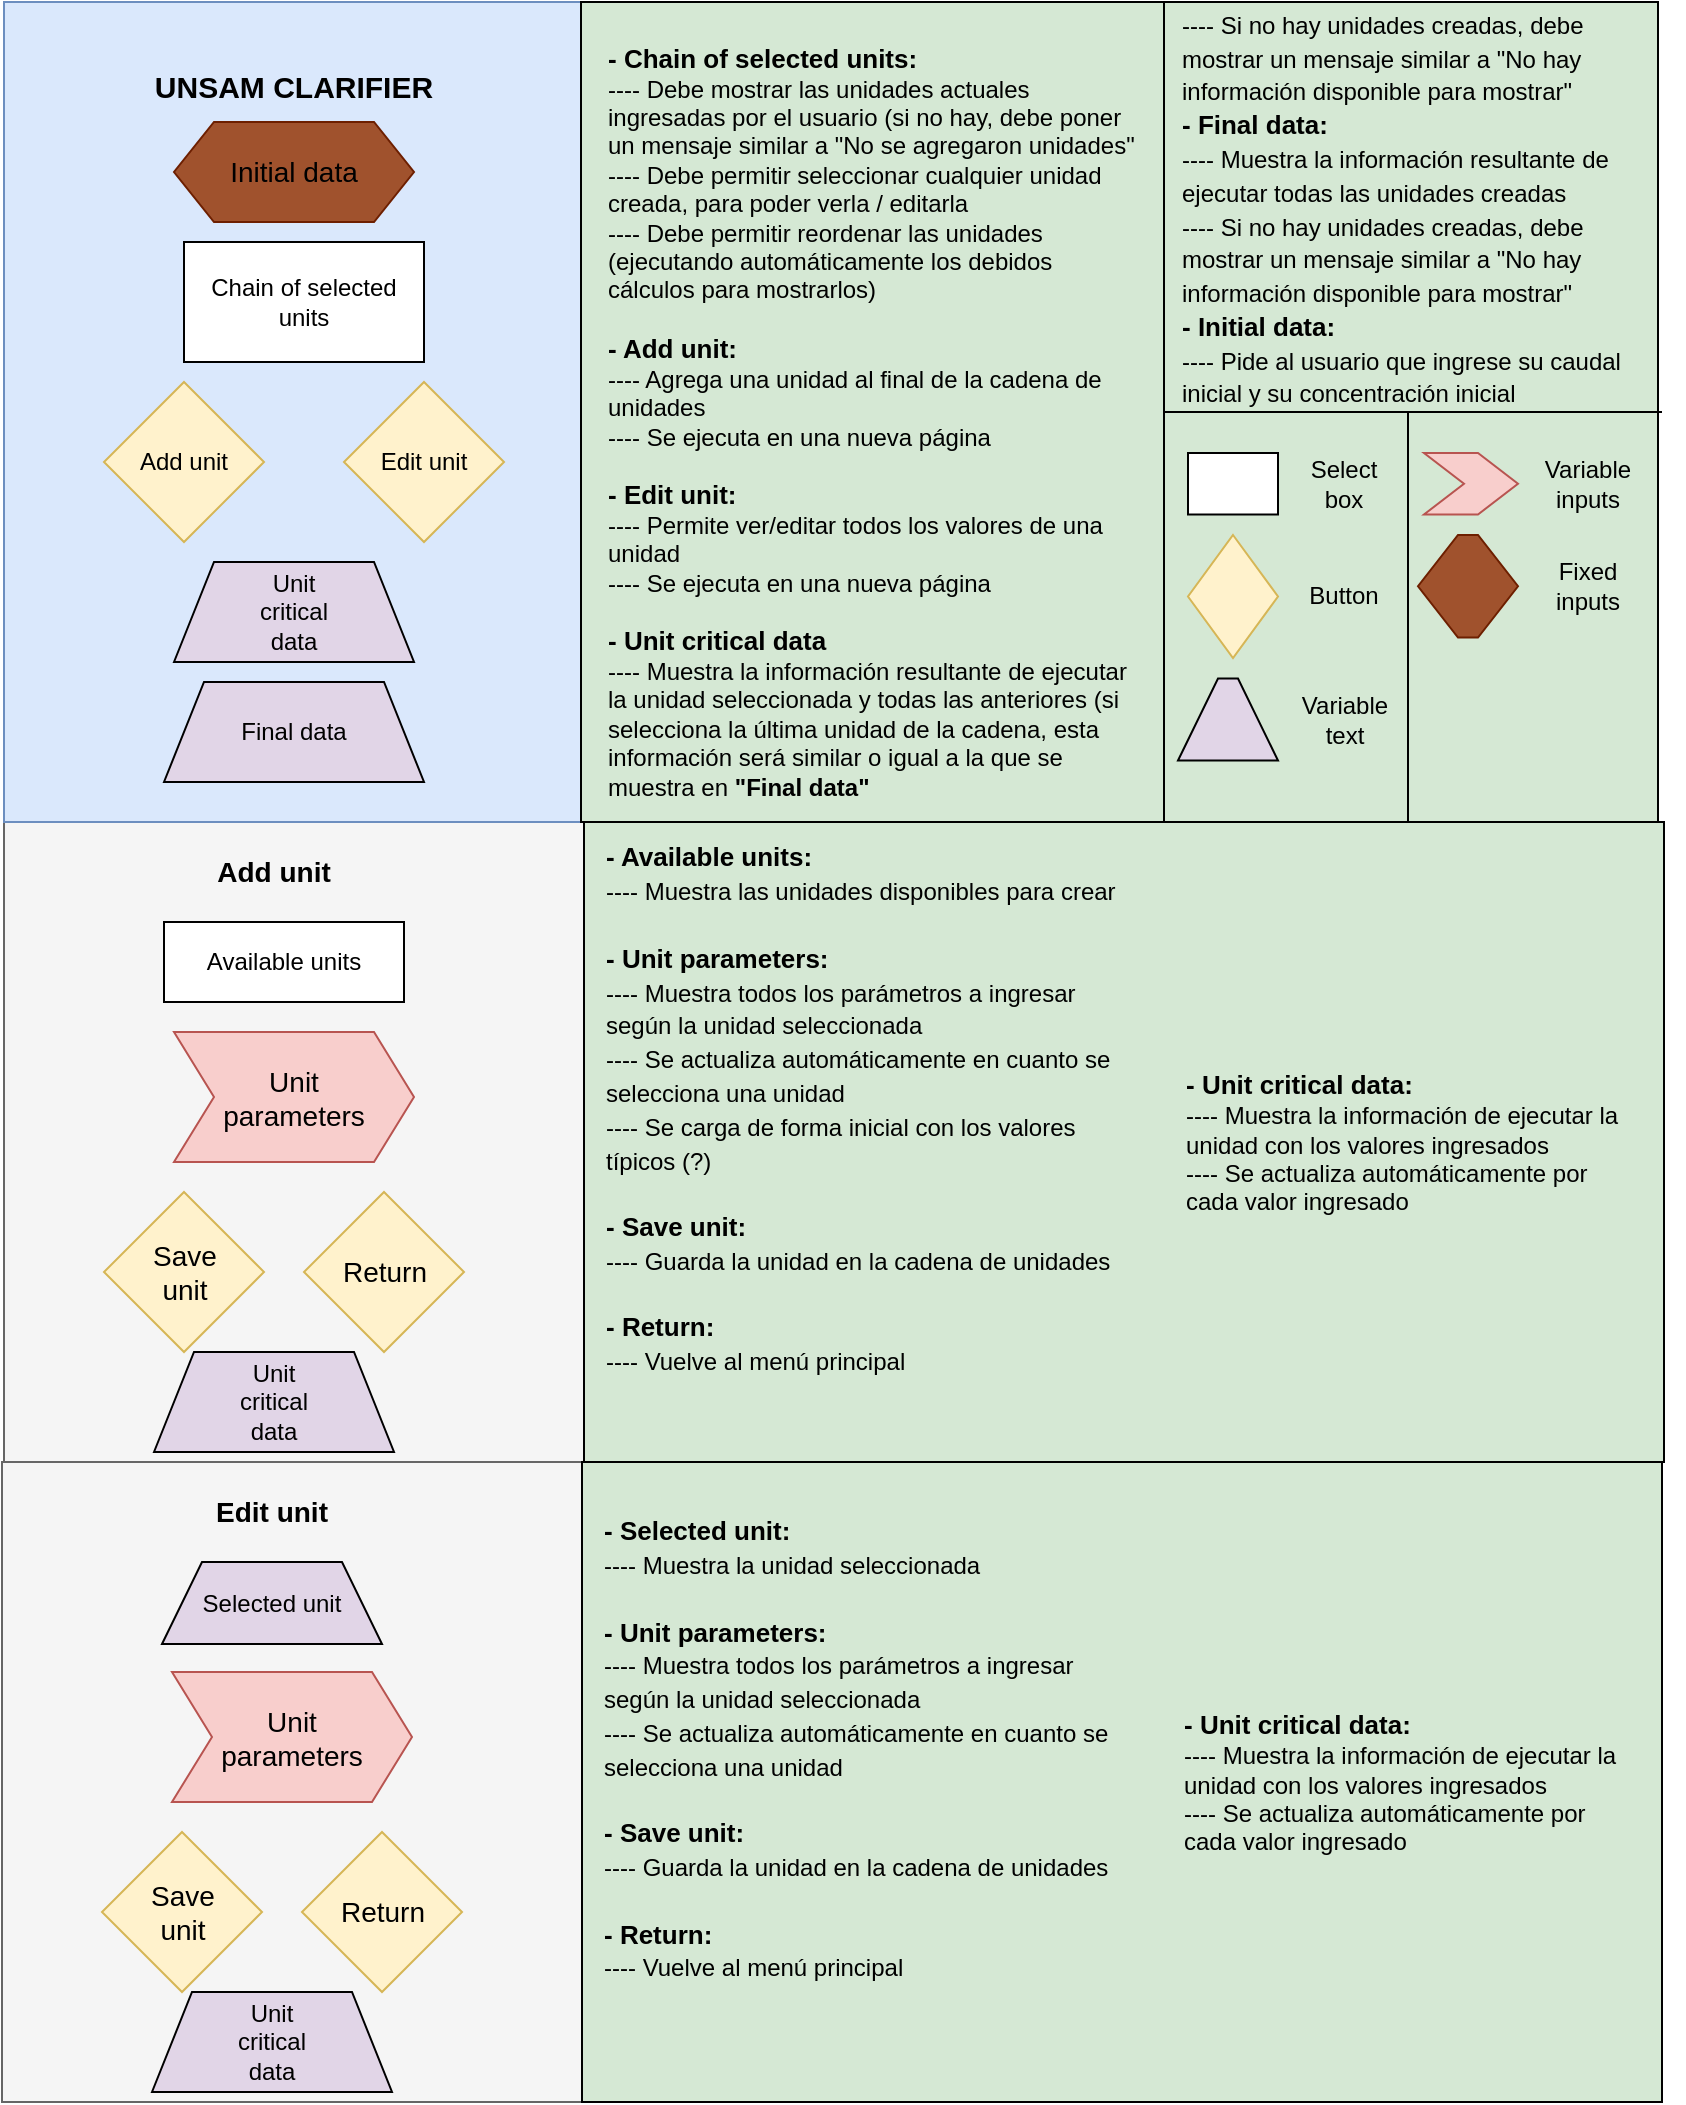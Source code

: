 <mxfile version="14.1.4" type="device"><diagram id="krlrtM19l2tLaouUrTxJ" name="Page-1"><mxGraphModel dx="1808" dy="1717" grid="1" gridSize="10" guides="1" tooltips="1" connect="1" arrows="1" fold="1" page="1" pageScale="1" pageWidth="827" pageHeight="1169" math="0" shadow="0"><root><mxCell id="0"/><mxCell id="1" parent="0"/><mxCell id="ChPlxtwinN_8SQfrpFUi-183" value="" style="group" vertex="1" connectable="0" parent="1"><mxGeometry y="400" width="830" height="320" as="geometry"/></mxCell><mxCell id="ChPlxtwinN_8SQfrpFUi-47" value="" style="rounded=0;whiteSpace=wrap;html=1;fillColor=#f5f5f5;align=center;strokeColor=#666666;fontColor=#333333;" vertex="1" parent="ChPlxtwinN_8SQfrpFUi-183"><mxGeometry width="290" height="320" as="geometry"/></mxCell><mxCell id="ChPlxtwinN_8SQfrpFUi-48" value="Add unit" style="text;html=1;strokeColor=none;fillColor=none;align=center;verticalAlign=middle;whiteSpace=wrap;rounded=0;fontSize=14;fontStyle=1" vertex="1" parent="ChPlxtwinN_8SQfrpFUi-183"><mxGeometry x="90" y="10" width="90" height="30" as="geometry"/></mxCell><mxCell id="ChPlxtwinN_8SQfrpFUi-123" value="" style="group;strokeColor=#82b366;fillColor=#D5E8D4;" vertex="1" connectable="0" parent="ChPlxtwinN_8SQfrpFUi-183"><mxGeometry x="80" y="50" width="120" height="40" as="geometry"/></mxCell><mxCell id="ChPlxtwinN_8SQfrpFUi-124" value="" style="rounded=0;whiteSpace=wrap;html=1;" vertex="1" parent="ChPlxtwinN_8SQfrpFUi-123"><mxGeometry width="120" height="40" as="geometry"/></mxCell><mxCell id="ChPlxtwinN_8SQfrpFUi-125" value="Available units" style="text;html=1;strokeColor=none;fillColor=none;align=center;verticalAlign=middle;whiteSpace=wrap;rounded=0;" vertex="1" parent="ChPlxtwinN_8SQfrpFUi-123"><mxGeometry width="120" height="40" as="geometry"/></mxCell><mxCell id="ChPlxtwinN_8SQfrpFUi-131" value="" style="shape=step;perimeter=stepPerimeter;whiteSpace=wrap;html=1;fixedSize=1;fillColor=#f8cecc;fontSize=14;align=center;strokeColor=#b85450;" vertex="1" parent="ChPlxtwinN_8SQfrpFUi-183"><mxGeometry x="85" y="105" width="120" height="65" as="geometry"/></mxCell><mxCell id="ChPlxtwinN_8SQfrpFUi-132" value="Unit parameters" style="text;html=1;strokeColor=none;fillColor=none;align=center;verticalAlign=middle;whiteSpace=wrap;rounded=0;fontSize=14;" vertex="1" parent="ChPlxtwinN_8SQfrpFUi-183"><mxGeometry x="110" y="112.5" width="70" height="50" as="geometry"/></mxCell><mxCell id="ChPlxtwinN_8SQfrpFUi-133" value="" style="rhombus;whiteSpace=wrap;html=1;fillColor=#fff2cc;fontSize=14;align=center;strokeColor=#d6b656;" vertex="1" parent="ChPlxtwinN_8SQfrpFUi-183"><mxGeometry x="50" y="185" width="80" height="80" as="geometry"/></mxCell><mxCell id="ChPlxtwinN_8SQfrpFUi-134" value="Save unit" style="text;html=1;strokeColor=none;fillColor=none;align=center;verticalAlign=middle;whiteSpace=wrap;rounded=0;fontSize=14;" vertex="1" parent="ChPlxtwinN_8SQfrpFUi-183"><mxGeometry x="67.5" y="210" width="45" height="30" as="geometry"/></mxCell><mxCell id="ChPlxtwinN_8SQfrpFUi-135" value="" style="rounded=0;whiteSpace=wrap;html=1;fillColor=#d5e8d4;fontSize=14;align=center;" vertex="1" parent="ChPlxtwinN_8SQfrpFUi-183"><mxGeometry x="290" width="540" height="320" as="geometry"/></mxCell><mxCell id="ChPlxtwinN_8SQfrpFUi-136" value="&lt;div style=&quot;text-align: left&quot;&gt;&lt;span&gt;&lt;font style=&quot;font-size: 13px&quot;&gt;&lt;b&gt;- Available units:&lt;/b&gt;&lt;/font&gt;&lt;/span&gt;&lt;/div&gt;&lt;div style=&quot;text-align: left&quot;&gt;&lt;span&gt;&lt;font style=&quot;font-size: 12px&quot;&gt;---- Muestra las unidades disponibles para crear&lt;/font&gt;&lt;/span&gt;&lt;/div&gt;&lt;div style=&quot;text-align: left&quot;&gt;&lt;span&gt;&lt;font style=&quot;font-size: 12px&quot;&gt;&lt;br&gt;&lt;/font&gt;&lt;/span&gt;&lt;/div&gt;&lt;div style=&quot;text-align: left&quot;&gt;&lt;span&gt;&lt;font size=&quot;1&quot;&gt;&lt;b style=&quot;font-size: 13px&quot;&gt;- Unit parameters:&lt;/b&gt;&lt;/font&gt;&lt;/span&gt;&lt;/div&gt;&lt;div style=&quot;text-align: left&quot;&gt;&lt;span&gt;&lt;font style=&quot;font-size: 12px&quot;&gt;---- Muestra todos los parámetros a ingresar según la unidad seleccionada&lt;/font&gt;&lt;/span&gt;&lt;/div&gt;&lt;div style=&quot;text-align: left&quot;&gt;&lt;font style=&quot;font-size: 12px&quot;&gt;---- Se actualiza automáticamente en cuanto se selecciona una unidad&lt;/font&gt;&lt;/div&gt;&lt;div style=&quot;text-align: left&quot;&gt;&lt;font style=&quot;font-size: 12px&quot;&gt;---- Se carga de forma inicial con los valores típicos (?)&lt;/font&gt;&lt;/div&gt;&lt;div style=&quot;text-align: left&quot;&gt;&lt;font style=&quot;font-size: 12px&quot;&gt;&lt;br&gt;&lt;/font&gt;&lt;/div&gt;&lt;div style=&quot;text-align: left&quot;&gt;&lt;font size=&quot;1&quot;&gt;&lt;b style=&quot;font-size: 13px&quot;&gt;- Save unit:&lt;/b&gt;&lt;/font&gt;&lt;/div&gt;&lt;div style=&quot;text-align: left&quot;&gt;&lt;span style=&quot;font-size: 12px&quot;&gt;---- Guarda la unidad en la cadena de unidades&lt;/span&gt;&lt;/div&gt;&lt;div style=&quot;text-align: left&quot;&gt;&lt;span style=&quot;font-size: 12px&quot;&gt;&lt;br&gt;&lt;/span&gt;&lt;/div&gt;&lt;div style=&quot;text-align: left&quot;&gt;&lt;b&gt;&lt;font style=&quot;font-size: 13px&quot;&gt;- Return:&lt;/font&gt;&lt;/b&gt;&lt;/div&gt;&lt;div style=&quot;text-align: left&quot;&gt;&lt;span style=&quot;font-size: 12px&quot;&gt;---- Vuelve al menú principal&lt;/span&gt;&lt;/div&gt;&lt;div style=&quot;text-align: left&quot;&gt;&lt;span style=&quot;font-size: 12px&quot;&gt;&lt;br&gt;&lt;/span&gt;&lt;/div&gt;&lt;div style=&quot;text-align: left&quot;&gt;&lt;br&gt;&lt;/div&gt;" style="text;html=1;strokeColor=none;fillColor=none;align=center;verticalAlign=middle;whiteSpace=wrap;rounded=0;fontSize=14;" vertex="1" parent="ChPlxtwinN_8SQfrpFUi-183"><mxGeometry x="300" y="10" width="270" height="300" as="geometry"/></mxCell><mxCell id="ChPlxtwinN_8SQfrpFUi-143" value="" style="rhombus;whiteSpace=wrap;html=1;fillColor=#fff2cc;fontSize=14;align=center;strokeColor=#d6b656;" vertex="1" parent="ChPlxtwinN_8SQfrpFUi-183"><mxGeometry x="150" y="185" width="80" height="80" as="geometry"/></mxCell><mxCell id="ChPlxtwinN_8SQfrpFUi-144" value="Return" style="text;html=1;strokeColor=none;fillColor=none;align=center;verticalAlign=middle;whiteSpace=wrap;rounded=0;fontSize=14;" vertex="1" parent="ChPlxtwinN_8SQfrpFUi-183"><mxGeometry x="167.5" y="210" width="45" height="30" as="geometry"/></mxCell><mxCell id="ChPlxtwinN_8SQfrpFUi-180" value="" style="shape=trapezoid;perimeter=trapezoidPerimeter;whiteSpace=wrap;html=1;fixedSize=1;fillColor=#E1D5E7;gradientColor=none;align=center;" vertex="1" parent="ChPlxtwinN_8SQfrpFUi-183"><mxGeometry x="75" y="265" width="120" height="50" as="geometry"/></mxCell><mxCell id="ChPlxtwinN_8SQfrpFUi-181" value="Unit critical data" style="text;html=1;strokeColor=none;fillColor=none;align=center;verticalAlign=middle;whiteSpace=wrap;rounded=0;" vertex="1" parent="ChPlxtwinN_8SQfrpFUi-183"><mxGeometry x="115" y="265" width="40" height="50" as="geometry"/></mxCell><mxCell id="ChPlxtwinN_8SQfrpFUi-182" value="&lt;div style=&quot;text-align: left&quot;&gt;&lt;b&gt;&lt;font style=&quot;font-size: 13px&quot;&gt;- Unit critical data:&lt;/font&gt;&lt;/b&gt;&lt;/div&gt;&lt;div style=&quot;text-align: left ; font-size: 12px&quot;&gt;&lt;font style=&quot;font-size: 12px&quot;&gt;---- Muestra la información de ejecutar la unidad con los valores ingresados&lt;/font&gt;&lt;/div&gt;&lt;div style=&quot;text-align: left ; font-size: 12px&quot;&gt;&lt;font style=&quot;font-size: 12px&quot;&gt;---- Se actualiza automáticamente por cada valor ingresado&lt;/font&gt;&lt;/div&gt;" style="text;html=1;strokeColor=none;fillColor=none;align=center;verticalAlign=middle;whiteSpace=wrap;rounded=0;fontSize=14;" vertex="1" parent="ChPlxtwinN_8SQfrpFUi-183"><mxGeometry x="590" y="10" width="230" height="300" as="geometry"/></mxCell><mxCell id="ChPlxtwinN_8SQfrpFUi-184" value="" style="group" vertex="1" connectable="0" parent="1"><mxGeometry x="-1" y="720" width="830" height="320" as="geometry"/></mxCell><mxCell id="ChPlxtwinN_8SQfrpFUi-185" value="" style="rounded=0;whiteSpace=wrap;html=1;fillColor=#f5f5f5;align=center;strokeColor=#666666;fontColor=#333333;" vertex="1" parent="ChPlxtwinN_8SQfrpFUi-184"><mxGeometry width="290" height="320" as="geometry"/></mxCell><mxCell id="ChPlxtwinN_8SQfrpFUi-186" value="Edit unit" style="text;html=1;strokeColor=none;fillColor=none;align=center;verticalAlign=middle;whiteSpace=wrap;rounded=0;fontSize=14;fontStyle=1" vertex="1" parent="ChPlxtwinN_8SQfrpFUi-184"><mxGeometry x="90" y="10" width="90" height="30" as="geometry"/></mxCell><mxCell id="ChPlxtwinN_8SQfrpFUi-190" value="" style="shape=step;perimeter=stepPerimeter;whiteSpace=wrap;html=1;fixedSize=1;fillColor=#f8cecc;fontSize=14;align=center;strokeColor=#b85450;" vertex="1" parent="ChPlxtwinN_8SQfrpFUi-184"><mxGeometry x="85" y="105" width="120" height="65" as="geometry"/></mxCell><mxCell id="ChPlxtwinN_8SQfrpFUi-191" value="Unit parameters" style="text;html=1;strokeColor=none;fillColor=none;align=center;verticalAlign=middle;whiteSpace=wrap;rounded=0;fontSize=14;" vertex="1" parent="ChPlxtwinN_8SQfrpFUi-184"><mxGeometry x="110" y="112.5" width="70" height="50" as="geometry"/></mxCell><mxCell id="ChPlxtwinN_8SQfrpFUi-192" value="" style="rhombus;whiteSpace=wrap;html=1;fillColor=#fff2cc;fontSize=14;align=center;strokeColor=#d6b656;" vertex="1" parent="ChPlxtwinN_8SQfrpFUi-184"><mxGeometry x="50" y="185" width="80" height="80" as="geometry"/></mxCell><mxCell id="ChPlxtwinN_8SQfrpFUi-193" value="Save unit" style="text;html=1;strokeColor=none;fillColor=none;align=center;verticalAlign=middle;whiteSpace=wrap;rounded=0;fontSize=14;" vertex="1" parent="ChPlxtwinN_8SQfrpFUi-184"><mxGeometry x="67.5" y="210" width="45" height="30" as="geometry"/></mxCell><mxCell id="ChPlxtwinN_8SQfrpFUi-194" value="" style="rounded=0;whiteSpace=wrap;html=1;fillColor=#d5e8d4;fontSize=14;align=center;" vertex="1" parent="ChPlxtwinN_8SQfrpFUi-184"><mxGeometry x="290" width="540" height="320" as="geometry"/></mxCell><mxCell id="ChPlxtwinN_8SQfrpFUi-195" value="&lt;div style=&quot;text-align: left&quot;&gt;&lt;span&gt;&lt;font style=&quot;font-size: 13px&quot;&gt;&lt;b&gt;- Selected unit:&lt;/b&gt;&lt;/font&gt;&lt;/span&gt;&lt;/div&gt;&lt;div style=&quot;text-align: left&quot;&gt;&lt;span&gt;&lt;font style=&quot;font-size: 12px&quot;&gt;---- Muestra la unidad seleccionada&lt;/font&gt;&lt;/span&gt;&lt;/div&gt;&lt;div style=&quot;text-align: left&quot;&gt;&lt;span&gt;&lt;font style=&quot;font-size: 12px&quot;&gt;&lt;br&gt;&lt;/font&gt;&lt;/span&gt;&lt;/div&gt;&lt;div style=&quot;text-align: left&quot;&gt;&lt;span&gt;&lt;font size=&quot;1&quot;&gt;&lt;b style=&quot;font-size: 13px&quot;&gt;- Unit parameters:&lt;/b&gt;&lt;/font&gt;&lt;/span&gt;&lt;/div&gt;&lt;div style=&quot;text-align: left&quot;&gt;&lt;span&gt;&lt;font style=&quot;font-size: 12px&quot;&gt;---- Muestra todos los parámetros a ingresar según la unidad seleccionada&lt;/font&gt;&lt;/span&gt;&lt;/div&gt;&lt;div style=&quot;text-align: left&quot;&gt;&lt;font style=&quot;font-size: 12px&quot;&gt;---- Se actualiza automáticamente en cuanto se selecciona una unidad&lt;/font&gt;&lt;/div&gt;&lt;div style=&quot;text-align: left&quot;&gt;&lt;font style=&quot;font-size: 12px&quot;&gt;&lt;br&gt;&lt;/font&gt;&lt;/div&gt;&lt;div style=&quot;text-align: left&quot;&gt;&lt;font size=&quot;1&quot;&gt;&lt;b style=&quot;font-size: 13px&quot;&gt;- Save unit:&lt;/b&gt;&lt;/font&gt;&lt;/div&gt;&lt;div style=&quot;text-align: left&quot;&gt;&lt;span style=&quot;font-size: 12px&quot;&gt;---- Guarda la unidad en la cadena de unidades&lt;/span&gt;&lt;/div&gt;&lt;div style=&quot;text-align: left&quot;&gt;&lt;span style=&quot;font-size: 12px&quot;&gt;&lt;br&gt;&lt;/span&gt;&lt;/div&gt;&lt;div style=&quot;text-align: left&quot;&gt;&lt;b&gt;&lt;font style=&quot;font-size: 13px&quot;&gt;- Return:&lt;/font&gt;&lt;/b&gt;&lt;/div&gt;&lt;div style=&quot;text-align: left&quot;&gt;&lt;span style=&quot;font-size: 12px&quot;&gt;---- Vuelve al menú principal&lt;/span&gt;&lt;/div&gt;&lt;div style=&quot;text-align: left&quot;&gt;&lt;span style=&quot;font-size: 12px&quot;&gt;&lt;br&gt;&lt;/span&gt;&lt;/div&gt;&lt;div style=&quot;text-align: left&quot;&gt;&lt;br&gt;&lt;/div&gt;" style="text;html=1;strokeColor=none;fillColor=none;align=center;verticalAlign=middle;whiteSpace=wrap;rounded=0;fontSize=14;" vertex="1" parent="ChPlxtwinN_8SQfrpFUi-184"><mxGeometry x="300" y="10" width="270" height="300" as="geometry"/></mxCell><mxCell id="ChPlxtwinN_8SQfrpFUi-196" value="" style="rhombus;whiteSpace=wrap;html=1;fillColor=#fff2cc;fontSize=14;align=center;strokeColor=#d6b656;" vertex="1" parent="ChPlxtwinN_8SQfrpFUi-184"><mxGeometry x="150" y="185" width="80" height="80" as="geometry"/></mxCell><mxCell id="ChPlxtwinN_8SQfrpFUi-197" value="Return" style="text;html=1;strokeColor=none;fillColor=none;align=center;verticalAlign=middle;whiteSpace=wrap;rounded=0;fontSize=14;" vertex="1" parent="ChPlxtwinN_8SQfrpFUi-184"><mxGeometry x="167.5" y="210" width="45" height="30" as="geometry"/></mxCell><mxCell id="ChPlxtwinN_8SQfrpFUi-198" value="" style="shape=trapezoid;perimeter=trapezoidPerimeter;whiteSpace=wrap;html=1;fixedSize=1;fillColor=#E1D5E7;gradientColor=none;align=center;" vertex="1" parent="ChPlxtwinN_8SQfrpFUi-184"><mxGeometry x="75" y="265" width="120" height="50" as="geometry"/></mxCell><mxCell id="ChPlxtwinN_8SQfrpFUi-199" value="Unit critical data" style="text;html=1;strokeColor=none;fillColor=none;align=center;verticalAlign=middle;whiteSpace=wrap;rounded=0;" vertex="1" parent="ChPlxtwinN_8SQfrpFUi-184"><mxGeometry x="115" y="265" width="40" height="50" as="geometry"/></mxCell><mxCell id="ChPlxtwinN_8SQfrpFUi-200" value="&lt;div style=&quot;text-align: left&quot;&gt;&lt;b&gt;&lt;font style=&quot;font-size: 13px&quot;&gt;- Unit critical data:&lt;/font&gt;&lt;/b&gt;&lt;/div&gt;&lt;div style=&quot;text-align: left ; font-size: 12px&quot;&gt;&lt;font style=&quot;font-size: 12px&quot;&gt;---- Muestra la información de ejecutar la unidad con los valores ingresados&lt;/font&gt;&lt;/div&gt;&lt;div style=&quot;text-align: left ; font-size: 12px&quot;&gt;&lt;font style=&quot;font-size: 12px&quot;&gt;---- Se actualiza automáticamente por cada valor ingresado&lt;/font&gt;&lt;/div&gt;" style="text;html=1;strokeColor=none;fillColor=none;align=center;verticalAlign=middle;whiteSpace=wrap;rounded=0;fontSize=14;" vertex="1" parent="ChPlxtwinN_8SQfrpFUi-184"><mxGeometry x="590" y="10" width="230" height="300" as="geometry"/></mxCell><mxCell id="ChPlxtwinN_8SQfrpFUi-201" value="Selected unit" style="shape=trapezoid;perimeter=trapezoidPerimeter;whiteSpace=wrap;html=1;fixedSize=1;fillColor=#E1D5E7;gradientColor=none;align=center;" vertex="1" parent="ChPlxtwinN_8SQfrpFUi-184"><mxGeometry x="80" y="50" width="110" height="41" as="geometry"/></mxCell><mxCell id="ChPlxtwinN_8SQfrpFUi-46" value="" style="group;" vertex="1" connectable="0" parent="1"><mxGeometry width="840" height="400" as="geometry"/></mxCell><mxCell id="ChPlxtwinN_8SQfrpFUi-16" value="" style="rounded=0;whiteSpace=wrap;html=1;align=center;fillColor=#dae8fc;strokeColor=#6c8ebf;" vertex="1" parent="ChPlxtwinN_8SQfrpFUi-46"><mxGeometry y="-10" width="290" height="410" as="geometry"/></mxCell><mxCell id="ChPlxtwinN_8SQfrpFUi-4" value="&lt;h1&gt;&lt;font style=&quot;font-size: 15px&quot;&gt;UNSAM CLARIFIER&lt;/font&gt;&lt;/h1&gt;" style="text;html=1;strokeColor=none;fillColor=none;spacing=5;spacingTop=-20;whiteSpace=wrap;overflow=hidden;rounded=0;align=center;" vertex="1" parent="ChPlxtwinN_8SQfrpFUi-46"><mxGeometry x="30" y="10" width="230" height="40" as="geometry"/></mxCell><mxCell id="ChPlxtwinN_8SQfrpFUi-9" value="" style="group" vertex="1" connectable="0" parent="ChPlxtwinN_8SQfrpFUi-46"><mxGeometry x="50" y="180" width="80" height="80" as="geometry"/></mxCell><mxCell id="ChPlxtwinN_8SQfrpFUi-7" value="" style="rhombus;whiteSpace=wrap;html=1;align=center;fillColor=#fff2cc;strokeColor=#d6b656;" vertex="1" parent="ChPlxtwinN_8SQfrpFUi-9"><mxGeometry width="80" height="80" as="geometry"/></mxCell><mxCell id="ChPlxtwinN_8SQfrpFUi-8" value="Add unit" style="text;html=1;strokeColor=none;fillColor=none;align=center;verticalAlign=middle;whiteSpace=wrap;rounded=0;" vertex="1" parent="ChPlxtwinN_8SQfrpFUi-9"><mxGeometry x="15" y="25" width="50" height="30" as="geometry"/></mxCell><mxCell id="ChPlxtwinN_8SQfrpFUi-10" value="" style="group" vertex="1" connectable="0" parent="ChPlxtwinN_8SQfrpFUi-46"><mxGeometry x="170" y="180" width="80" height="80" as="geometry"/></mxCell><mxCell id="ChPlxtwinN_8SQfrpFUi-11" value="" style="rhombus;whiteSpace=wrap;html=1;align=center;fillColor=#fff2cc;strokeColor=#d6b656;" vertex="1" parent="ChPlxtwinN_8SQfrpFUi-10"><mxGeometry width="80" height="80" as="geometry"/></mxCell><mxCell id="ChPlxtwinN_8SQfrpFUi-12" value="Edit unit" style="text;html=1;strokeColor=none;fillColor=none;align=center;verticalAlign=middle;whiteSpace=wrap;rounded=0;" vertex="1" parent="ChPlxtwinN_8SQfrpFUi-10"><mxGeometry x="15" y="25" width="50" height="30" as="geometry"/></mxCell><mxCell id="ChPlxtwinN_8SQfrpFUi-3" value="" style="group;strokeColor=#82b366;fillColor=#D5E8D4;" vertex="1" connectable="0" parent="ChPlxtwinN_8SQfrpFUi-46"><mxGeometry x="90" y="110" width="120" height="60" as="geometry"/></mxCell><mxCell id="ChPlxtwinN_8SQfrpFUi-1" value="" style="rounded=0;whiteSpace=wrap;html=1;" vertex="1" parent="ChPlxtwinN_8SQfrpFUi-3"><mxGeometry width="120" height="60" as="geometry"/></mxCell><mxCell id="ChPlxtwinN_8SQfrpFUi-2" value="Chain of selected units" style="text;html=1;strokeColor=none;fillColor=none;align=center;verticalAlign=middle;whiteSpace=wrap;rounded=0;" vertex="1" parent="ChPlxtwinN_8SQfrpFUi-3"><mxGeometry width="120" height="60" as="geometry"/></mxCell><mxCell id="ChPlxtwinN_8SQfrpFUi-34" value="s" style="group" vertex="1" connectable="0" parent="ChPlxtwinN_8SQfrpFUi-46"><mxGeometry x="577" y="-10" width="263" height="410" as="geometry"/></mxCell><mxCell id="ChPlxtwinN_8SQfrpFUi-29" value="" style="rounded=0;whiteSpace=wrap;html=1;fillColor=#D5E8D4;align=center;" vertex="1" parent="ChPlxtwinN_8SQfrpFUi-34"><mxGeometry width="250" height="410" as="geometry"/></mxCell><mxCell id="ChPlxtwinN_8SQfrpFUi-30" value="" style="rounded=0;whiteSpace=wrap;html=1;align=center;" vertex="1" parent="ChPlxtwinN_8SQfrpFUi-34"><mxGeometry x="15" y="225.5" width="45.0" height="30.75" as="geometry"/></mxCell><mxCell id="ChPlxtwinN_8SQfrpFUi-31" value="Select box" style="text;html=1;strokeColor=none;fillColor=none;align=center;verticalAlign=middle;whiteSpace=wrap;rounded=0;" vertex="1" parent="ChPlxtwinN_8SQfrpFUi-34"><mxGeometry x="68.0" y="228.062" width="50.0" height="25.625" as="geometry"/></mxCell><mxCell id="ChPlxtwinN_8SQfrpFUi-32" value="" style="rhombus;whiteSpace=wrap;html=1;fillColor=#fff2cc;align=center;strokeColor=#d6b656;" vertex="1" parent="ChPlxtwinN_8SQfrpFUi-34"><mxGeometry x="15" y="266.5" width="45.0" height="61.5" as="geometry"/></mxCell><mxCell id="ChPlxtwinN_8SQfrpFUi-33" value="Button" style="text;html=1;strokeColor=none;fillColor=none;align=center;verticalAlign=middle;whiteSpace=wrap;rounded=0;" vertex="1" parent="ChPlxtwinN_8SQfrpFUi-34"><mxGeometry x="73.0" y="287" width="40.0" height="20.5" as="geometry"/></mxCell><mxCell id="ChPlxtwinN_8SQfrpFUi-44" value="" style="shape=trapezoid;perimeter=trapezoidPerimeter;whiteSpace=wrap;html=1;fixedSize=1;fillColor=#E1D5E7;gradientColor=none;align=center;" vertex="1" parent="ChPlxtwinN_8SQfrpFUi-34"><mxGeometry x="10.0" y="338.25" width="50.0" height="41" as="geometry"/></mxCell><mxCell id="ChPlxtwinN_8SQfrpFUi-45" value="Variable text" style="text;html=1;strokeColor=none;fillColor=none;align=center;verticalAlign=middle;whiteSpace=wrap;rounded=0;" vertex="1" parent="ChPlxtwinN_8SQfrpFUi-34"><mxGeometry x="67.5" y="343.375" width="51.0" height="30.75" as="geometry"/></mxCell><mxCell id="ChPlxtwinN_8SQfrpFUi-128" value="&lt;font&gt;&lt;font style=&quot;font-size: 12px&quot;&gt;---- Si no hay unidades creadas, debe mostrar un mensaje similar a &quot;No hay información disponible para mostrar&quot;&lt;/font&gt;&lt;br&gt;&lt;span style=&quot;font-size: 13px ; font-weight: bold&quot;&gt;- Final data:&lt;/span&gt;&lt;br&gt;&lt;font style=&quot;font-size: 12px&quot;&gt;---- Muestra la información resultante de ejecutar todas las unidades creadas&lt;br&gt;&lt;/font&gt;&lt;font style=&quot;font-size: 12px&quot;&gt;---- Si no hay unidades creadas, debe mostrar un mensaje similar a &quot;No hay información disponible para mostrar&quot;&lt;/font&gt;&lt;br&gt;&lt;b style=&quot;font-size: 13px&quot;&gt;- Initial data:&lt;/b&gt;&lt;br&gt;&lt;font style=&quot;font-size: 12px&quot;&gt;---- Pide al usuario que ingrese su caudal inicial y su concentración inicial&lt;/font&gt;&lt;br&gt;&lt;/font&gt;" style="text;html=1;strokeColor=none;fillColor=none;align=left;verticalAlign=middle;whiteSpace=wrap;rounded=0;fontSize=14;" vertex="1" parent="ChPlxtwinN_8SQfrpFUi-34"><mxGeometry x="10.0" y="10.25" width="230.0" height="184.5" as="geometry"/></mxCell><mxCell id="ChPlxtwinN_8SQfrpFUi-130" value="" style="endArrow=none;html=1;fontSize=14;entryX=0.5;entryY=1;entryDx=0;entryDy=0;" edge="1" parent="ChPlxtwinN_8SQfrpFUi-34" target="ChPlxtwinN_8SQfrpFUi-29"><mxGeometry width="50" height="50" relative="1" as="geometry"><mxPoint x="125.0" y="205.0" as="sourcePoint"/><mxPoint x="183.0" y="266.5" as="targetPoint"/></mxGeometry></mxCell><mxCell id="ChPlxtwinN_8SQfrpFUi-137" value="" style="shape=step;perimeter=stepPerimeter;whiteSpace=wrap;html=1;fixedSize=1;fillColor=#f8cecc;fontSize=14;align=center;strokeColor=#b85450;" vertex="1" parent="ChPlxtwinN_8SQfrpFUi-34"><mxGeometry x="133" y="225.5" width="47.0" height="30.75" as="geometry"/></mxCell><mxCell id="ChPlxtwinN_8SQfrpFUi-138" value="Variable inputs" style="text;html=1;strokeColor=none;fillColor=none;align=center;verticalAlign=middle;whiteSpace=wrap;rounded=0;" vertex="1" parent="ChPlxtwinN_8SQfrpFUi-34"><mxGeometry x="190" y="228.062" width="50.0" height="25.625" as="geometry"/></mxCell><mxCell id="ChPlxtwinN_8SQfrpFUi-141" value="" style="shape=hexagon;perimeter=hexagonPerimeter2;whiteSpace=wrap;html=1;fixedSize=1;strokeColor=#6D1F00;fillColor=#a0522d;fontSize=14;align=center;fontColor=#ffffff;" vertex="1" parent="ChPlxtwinN_8SQfrpFUi-34"><mxGeometry x="130" y="266.5" width="50" height="51.25" as="geometry"/></mxCell><mxCell id="ChPlxtwinN_8SQfrpFUi-142" value="Fixed inputs" style="text;html=1;strokeColor=none;fillColor=none;align=center;verticalAlign=middle;whiteSpace=wrap;rounded=0;" vertex="1" parent="ChPlxtwinN_8SQfrpFUi-34"><mxGeometry x="190" y="279.312" width="50.0" height="25.625" as="geometry"/></mxCell><mxCell id="ChPlxtwinN_8SQfrpFUi-35" value="s" style="group;strokeColor=#d79b00;fillColor=#E1D5E7;" vertex="1" connectable="0" parent="ChPlxtwinN_8SQfrpFUi-46"><mxGeometry x="288.5" width="291.5" height="400" as="geometry"/></mxCell><mxCell id="ChPlxtwinN_8SQfrpFUi-36" value="" style="rounded=0;whiteSpace=wrap;html=1;fillColor=#D5E8D4;align=center;" vertex="1" parent="ChPlxtwinN_8SQfrpFUi-35"><mxGeometry y="-10" width="291.5" height="410" as="geometry"/></mxCell><mxCell id="ChPlxtwinN_8SQfrpFUi-41" value="&lt;b&gt;&lt;font style=&quot;font-size: 13px&quot;&gt;- Chain of selected units:&lt;/font&gt;&lt;/b&gt;&lt;br&gt;---- Debe mostrar las unidades actuales ingresadas por el usuario (si no hay, debe poner un mensaje similar a &quot;No se agregaron unidades&quot;&lt;br&gt;---- Debe permitir seleccionar cualquier unidad creada, para poder verla / editarla&lt;br&gt;---- Debe permitir reordenar las unidades (ejecutando automáticamente los debidos cálculos para mostrarlos)&lt;br&gt;&lt;br&gt;&lt;b&gt;&lt;font style=&quot;font-size: 13px&quot;&gt;- Add unit:&lt;/font&gt;&lt;/b&gt;&lt;br&gt;---- Agrega una unidad al final de la cadena de unidades&lt;br&gt;---- Se ejecuta en una nueva página&lt;br&gt;&lt;br&gt;&lt;b&gt;&lt;font style=&quot;font-size: 13px&quot;&gt;- Edit unit:&lt;/font&gt;&lt;/b&gt;&lt;br&gt;---- Permite ver/editar todos los valores de una unidad&lt;br&gt;---- Se ejecuta en una nueva página&lt;br&gt;&lt;br&gt;&lt;b&gt;&lt;font style=&quot;font-size: 13px&quot;&gt;- Unit critical data&lt;br&gt;&lt;/font&gt;&lt;/b&gt;---- Muestra la información resultante de ejecutar la unidad seleccionada y todas las anteriores (si selecciona la última unidad de la cadena, esta información será similar o igual a la que se muestra en &lt;b&gt;&quot;Final data&quot;&lt;/b&gt;" style="text;html=1;strokeColor=none;fillColor=none;align=left;verticalAlign=middle;whiteSpace=wrap;rounded=0;" vertex="1" parent="ChPlxtwinN_8SQfrpFUi-35"><mxGeometry x="11.5" y="10" width="268.5" height="380" as="geometry"/></mxCell><mxCell id="ChPlxtwinN_8SQfrpFUi-42" value="" style="shape=trapezoid;perimeter=trapezoidPerimeter;whiteSpace=wrap;html=1;fixedSize=1;fillColor=#E1D5E7;gradientColor=none;align=center;" vertex="1" parent="ChPlxtwinN_8SQfrpFUi-46"><mxGeometry x="85" y="270" width="120" height="50" as="geometry"/></mxCell><mxCell id="ChPlxtwinN_8SQfrpFUi-43" value="Unit critical data" style="text;html=1;strokeColor=none;fillColor=none;align=center;verticalAlign=middle;whiteSpace=wrap;rounded=0;" vertex="1" parent="ChPlxtwinN_8SQfrpFUi-46"><mxGeometry x="125" y="270" width="40" height="50" as="geometry"/></mxCell><mxCell id="ChPlxtwinN_8SQfrpFUi-126" value="Final data" style="shape=trapezoid;perimeter=trapezoidPerimeter;whiteSpace=wrap;html=1;fixedSize=1;fillColor=#E1D5E7;gradientColor=none;align=center;" vertex="1" parent="ChPlxtwinN_8SQfrpFUi-46"><mxGeometry x="80" y="330" width="130" height="50" as="geometry"/></mxCell><mxCell id="ChPlxtwinN_8SQfrpFUi-127" value="" style="endArrow=none;html=1;fontSize=14;exitX=1;exitY=0.5;exitDx=0;exitDy=0;" edge="1" parent="ChPlxtwinN_8SQfrpFUi-46" source="ChPlxtwinN_8SQfrpFUi-36"><mxGeometry width="50" height="50" relative="1" as="geometry"><mxPoint x="690" y="190" as="sourcePoint"/><mxPoint x="829" y="195" as="targetPoint"/><Array as="points"/></mxGeometry></mxCell><mxCell id="ChPlxtwinN_8SQfrpFUi-139" value="" style="shape=hexagon;perimeter=hexagonPerimeter2;whiteSpace=wrap;html=1;fixedSize=1;strokeColor=#6D1F00;fillColor=#a0522d;fontSize=14;align=center;fontColor=#ffffff;" vertex="1" parent="ChPlxtwinN_8SQfrpFUi-46"><mxGeometry x="85" y="50" width="120" height="50" as="geometry"/></mxCell><mxCell id="ChPlxtwinN_8SQfrpFUi-140" value="Initial data" style="text;html=1;strokeColor=none;fillColor=none;align=center;verticalAlign=middle;whiteSpace=wrap;rounded=0;fontSize=14;" vertex="1" parent="ChPlxtwinN_8SQfrpFUi-46"><mxGeometry x="110" y="65" width="70" height="20" as="geometry"/></mxCell></root></mxGraphModel></diagram></mxfile>